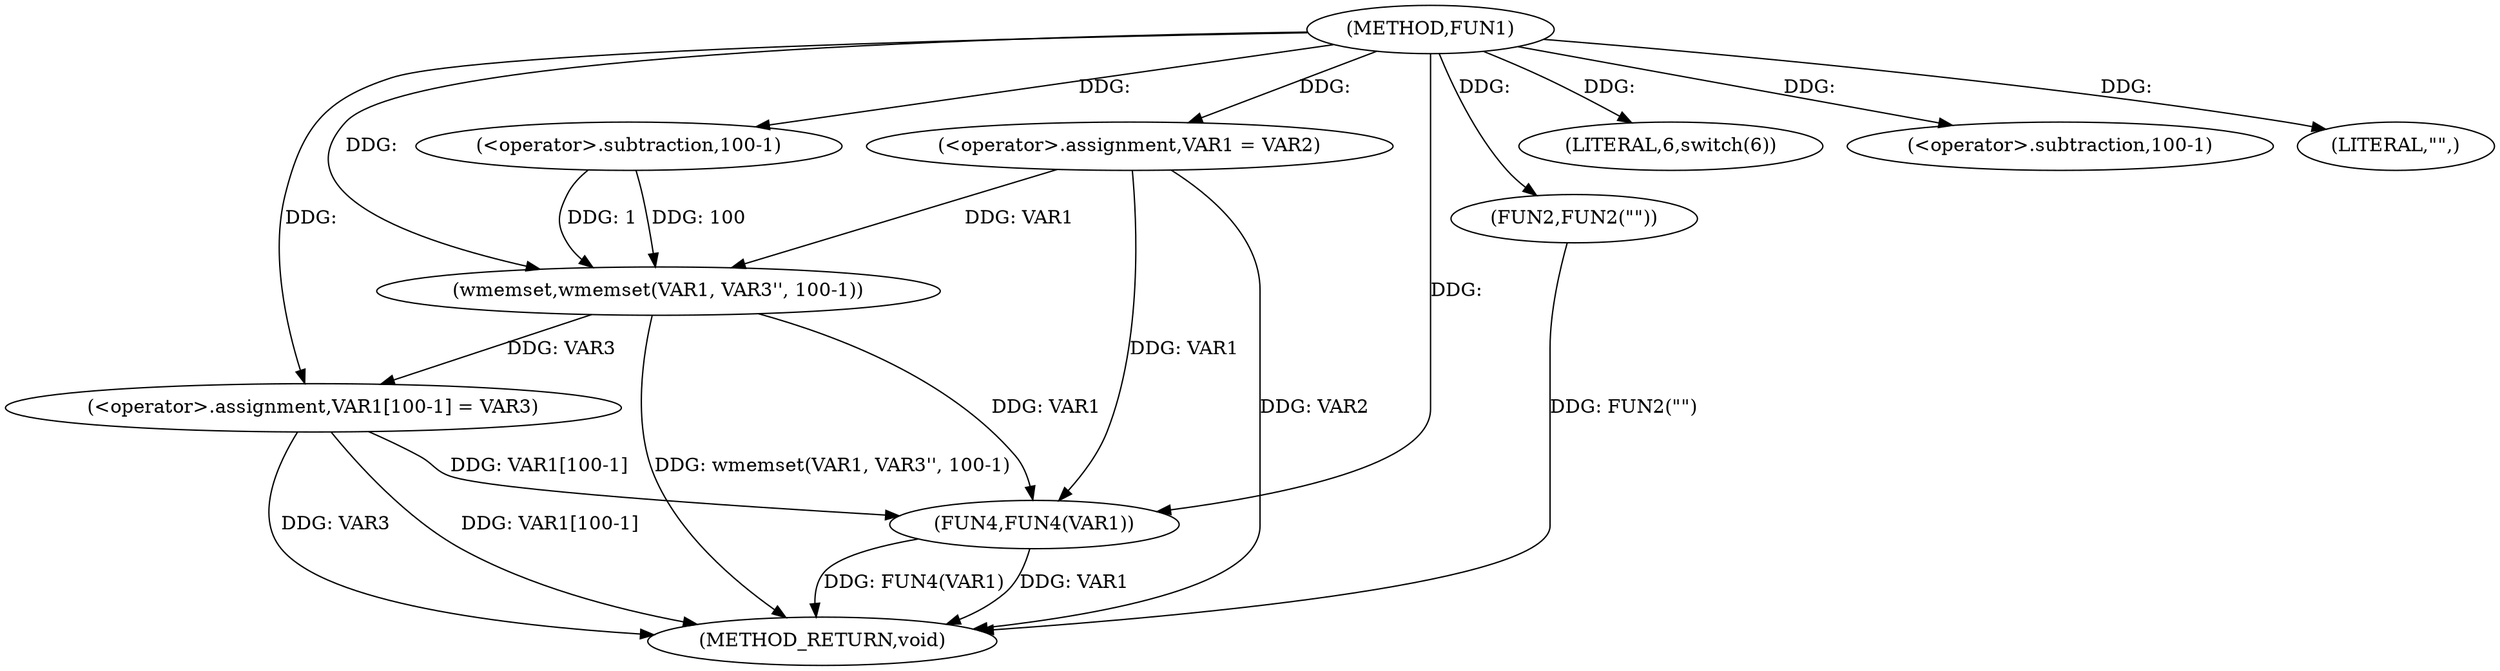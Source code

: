 digraph FUN1 {  
"1000100" [label = "(METHOD,FUN1)" ]
"1000133" [label = "(METHOD_RETURN,void)" ]
"1000104" [label = "(<operator>.assignment,VAR1 = VAR2)" ]
"1000108" [label = "(LITERAL,6,switch(6))" ]
"1000111" [label = "(wmemset,wmemset(VAR1, VAR3'', 100-1))" ]
"1000114" [label = "(<operator>.subtraction,100-1)" ]
"1000117" [label = "(<operator>.assignment,VAR1[100-1] = VAR3)" ]
"1000120" [label = "(<operator>.subtraction,100-1)" ]
"1000126" [label = "(FUN2,FUN2(\"\"))" ]
"1000130" [label = "(LITERAL,\"\",)" ]
"1000131" [label = "(FUN4,FUN4(VAR1))" ]
  "1000126" -> "1000133"  [ label = "DDG: FUN2(\"\")"] 
  "1000117" -> "1000133"  [ label = "DDG: VAR1[100-1]"] 
  "1000111" -> "1000133"  [ label = "DDG: wmemset(VAR1, VAR3'', 100-1)"] 
  "1000104" -> "1000133"  [ label = "DDG: VAR2"] 
  "1000131" -> "1000133"  [ label = "DDG: FUN4(VAR1)"] 
  "1000117" -> "1000133"  [ label = "DDG: VAR3"] 
  "1000131" -> "1000133"  [ label = "DDG: VAR1"] 
  "1000100" -> "1000104"  [ label = "DDG: "] 
  "1000100" -> "1000108"  [ label = "DDG: "] 
  "1000104" -> "1000111"  [ label = "DDG: VAR1"] 
  "1000100" -> "1000111"  [ label = "DDG: "] 
  "1000114" -> "1000111"  [ label = "DDG: 100"] 
  "1000114" -> "1000111"  [ label = "DDG: 1"] 
  "1000100" -> "1000114"  [ label = "DDG: "] 
  "1000111" -> "1000117"  [ label = "DDG: VAR3"] 
  "1000100" -> "1000117"  [ label = "DDG: "] 
  "1000100" -> "1000120"  [ label = "DDG: "] 
  "1000100" -> "1000126"  [ label = "DDG: "] 
  "1000100" -> "1000130"  [ label = "DDG: "] 
  "1000104" -> "1000131"  [ label = "DDG: VAR1"] 
  "1000117" -> "1000131"  [ label = "DDG: VAR1[100-1]"] 
  "1000111" -> "1000131"  [ label = "DDG: VAR1"] 
  "1000100" -> "1000131"  [ label = "DDG: "] 
}
